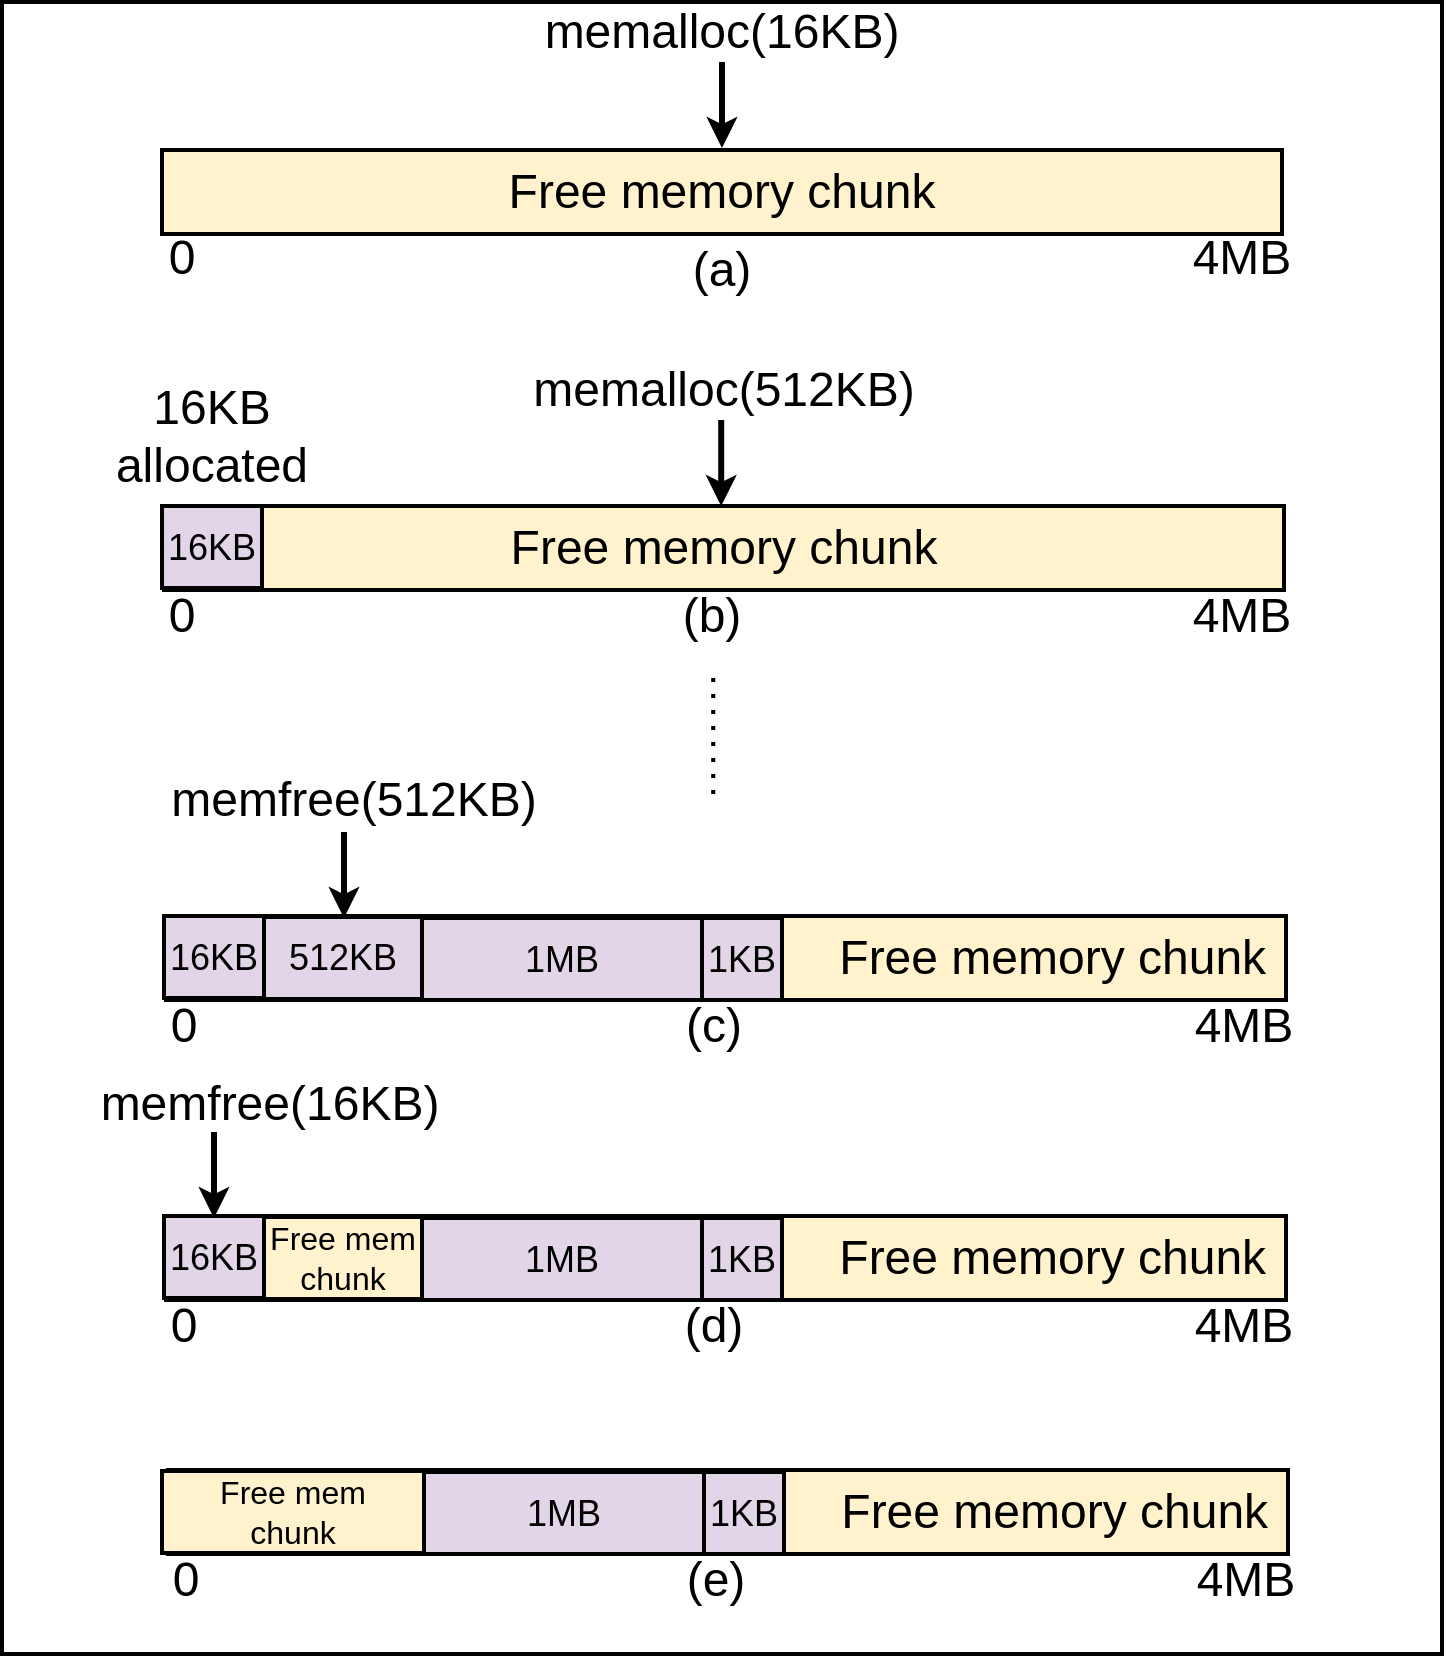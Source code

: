 <mxfile version="21.6.8" type="device">
  <diagram name="Page-1" id="aREK3ujJ28W4pkGUr15T">
    <mxGraphModel dx="1608" dy="935" grid="1" gridSize="10" guides="1" tooltips="1" connect="1" arrows="1" fold="1" page="1" pageScale="1" pageWidth="850" pageHeight="1100" math="0" shadow="0">
      <root>
        <mxCell id="0" />
        <mxCell id="1" parent="0" />
        <mxCell id="hyikX5WwgJSt7p9jt4j9-111" value="" style="rounded=0;whiteSpace=wrap;html=1;strokeWidth=2;fillColor=none;" vertex="1" parent="1">
          <mxGeometry x="40" y="14" width="720" height="826" as="geometry" />
        </mxCell>
        <mxCell id="hyikX5WwgJSt7p9jt4j9-76" value="&lt;font style=&quot;font-size: 24px;&quot;&gt;Free memory chunk&lt;br&gt;&lt;/font&gt;" style="rounded=0;whiteSpace=wrap;html=1;strokeWidth=2;fillColor=#fff2cc;strokeColor=default;" vertex="1" parent="1">
          <mxGeometry x="121" y="266" width="560" height="42" as="geometry" />
        </mxCell>
        <mxCell id="hyikX5WwgJSt7p9jt4j9-2" value="&lt;font style=&quot;font-size: 24px;&quot;&gt;Free memory chunk&lt;br&gt;&lt;/font&gt;" style="rounded=0;whiteSpace=wrap;html=1;strokeWidth=2;fillColor=#fff2cc;strokeColor=default;" vertex="1" parent="1">
          <mxGeometry x="120" y="88" width="560" height="42" as="geometry" />
        </mxCell>
        <mxCell id="hyikX5WwgJSt7p9jt4j9-3" value="&lt;font style=&quot;font-size: 24px;&quot;&gt;0&lt;/font&gt;" style="text;html=1;strokeColor=none;fillColor=none;align=center;verticalAlign=middle;whiteSpace=wrap;rounded=0;" vertex="1" parent="1">
          <mxGeometry x="100" y="127" width="60" height="30" as="geometry" />
        </mxCell>
        <mxCell id="hyikX5WwgJSt7p9jt4j9-5" value="&lt;font style=&quot;font-size: 24px;&quot;&gt;4MB&lt;/font&gt;" style="text;html=1;strokeColor=none;fillColor=none;align=center;verticalAlign=middle;whiteSpace=wrap;rounded=0;" vertex="1" parent="1">
          <mxGeometry x="630" y="127" width="60" height="30" as="geometry" />
        </mxCell>
        <mxCell id="hyikX5WwgJSt7p9jt4j9-9" value="" style="endArrow=classic;html=1;rounded=0;strokeWidth=3;" edge="1" parent="1">
          <mxGeometry width="50" height="50" relative="1" as="geometry">
            <mxPoint x="400" y="44" as="sourcePoint" />
            <mxPoint x="400" y="87" as="targetPoint" />
          </mxGeometry>
        </mxCell>
        <mxCell id="hyikX5WwgJSt7p9jt4j9-10" value="&lt;font style=&quot;font-size: 24px;&quot;&gt;memalloc(16KB)&lt;/font&gt;" style="text;html=1;strokeColor=none;fillColor=none;align=center;verticalAlign=middle;whiteSpace=wrap;rounded=0;" vertex="1" parent="1">
          <mxGeometry x="330" y="14" width="140" height="30" as="geometry" />
        </mxCell>
        <mxCell id="hyikX5WwgJSt7p9jt4j9-16" value="&lt;font style=&quot;font-size: 24px;&quot;&gt;0&lt;/font&gt;" style="text;html=1;strokeColor=none;fillColor=none;align=center;verticalAlign=middle;whiteSpace=wrap;rounded=0;" vertex="1" parent="1">
          <mxGeometry x="100" y="306" width="60" height="30" as="geometry" />
        </mxCell>
        <mxCell id="hyikX5WwgJSt7p9jt4j9-17" value="&lt;font style=&quot;font-size: 24px;&quot;&gt;4MB&lt;/font&gt;" style="text;html=1;strokeColor=none;fillColor=none;align=center;verticalAlign=middle;whiteSpace=wrap;rounded=0;" vertex="1" parent="1">
          <mxGeometry x="630" y="306" width="60" height="30" as="geometry" />
        </mxCell>
        <mxCell id="hyikX5WwgJSt7p9jt4j9-20" value="&lt;font style=&quot;font-size: 18px;&quot;&gt;16KB&lt;/font&gt;" style="rounded=0;whiteSpace=wrap;html=1;strokeWidth=2;fillColor=#e1d5e7;strokeColor=default;" vertex="1" parent="1">
          <mxGeometry x="120" y="266" width="50" height="41" as="geometry" />
        </mxCell>
        <mxCell id="hyikX5WwgJSt7p9jt4j9-21" value="&lt;font style=&quot;font-size: 24px;&quot;&gt;16KB allocated&lt;br&gt;&lt;/font&gt;" style="text;html=1;strokeColor=none;fillColor=none;align=center;verticalAlign=middle;whiteSpace=wrap;rounded=0;" vertex="1" parent="1">
          <mxGeometry x="75" y="216" width="140" height="30" as="geometry" />
        </mxCell>
        <mxCell id="hyikX5WwgJSt7p9jt4j9-24" value="&lt;font style=&quot;font-size: 24px;&quot;&gt;memalloc(512KB)&lt;/font&gt;" style="text;html=1;strokeColor=none;fillColor=none;align=center;verticalAlign=middle;whiteSpace=wrap;rounded=0;" vertex="1" parent="1">
          <mxGeometry x="331" y="193" width="140" height="30" as="geometry" />
        </mxCell>
        <mxCell id="hyikX5WwgJSt7p9jt4j9-63" value="&lt;font style=&quot;font-size: 24px;&quot;&gt;(a)&lt;/font&gt;" style="text;html=1;strokeColor=none;fillColor=none;align=center;verticalAlign=middle;whiteSpace=wrap;rounded=0;" vertex="1" parent="1">
          <mxGeometry x="370" y="133" width="60" height="30" as="geometry" />
        </mxCell>
        <mxCell id="hyikX5WwgJSt7p9jt4j9-64" value="&lt;font style=&quot;font-size: 24px;&quot;&gt;(b)&lt;/font&gt;" style="text;html=1;strokeColor=none;fillColor=none;align=center;verticalAlign=middle;whiteSpace=wrap;rounded=0;" vertex="1" parent="1">
          <mxGeometry x="365" y="306" width="60" height="30" as="geometry" />
        </mxCell>
        <mxCell id="hyikX5WwgJSt7p9jt4j9-69" value="" style="endArrow=classic;html=1;rounded=0;strokeWidth=3;" edge="1" parent="1">
          <mxGeometry width="50" height="50" relative="1" as="geometry">
            <mxPoint x="399.6" y="223" as="sourcePoint" />
            <mxPoint x="399.6" y="266" as="targetPoint" />
          </mxGeometry>
        </mxCell>
        <mxCell id="hyikX5WwgJSt7p9jt4j9-77" value="" style="endArrow=none;dashed=1;html=1;dashPattern=1 3;strokeWidth=2;rounded=0;" edge="1" parent="1">
          <mxGeometry width="50" height="50" relative="1" as="geometry">
            <mxPoint x="395.6" y="410" as="sourcePoint" />
            <mxPoint x="395.6" y="350" as="targetPoint" />
          </mxGeometry>
        </mxCell>
        <mxCell id="hyikX5WwgJSt7p9jt4j9-78" value="&lt;font style=&quot;font-size: 24px;&quot;&gt;&amp;nbsp;&amp;nbsp;&amp;nbsp;&amp;nbsp;&amp;nbsp;&amp;nbsp;&amp;nbsp;&amp;nbsp;&amp;nbsp;&amp;nbsp;&amp;nbsp;&amp;nbsp;&amp;nbsp;&amp;nbsp;&amp;nbsp;&amp;nbsp;&amp;nbsp;&amp;nbsp;&amp;nbsp;&amp;nbsp;&amp;nbsp;&amp;nbsp;&amp;nbsp;&amp;nbsp;&amp;nbsp;&amp;nbsp;&amp;nbsp;&amp;nbsp;&amp;nbsp;&amp;nbsp;&amp;nbsp;&amp;nbsp;&amp;nbsp;&amp;nbsp;&amp;nbsp;&amp;nbsp;&amp;nbsp;&amp;nbsp;&amp;nbsp;&amp;nbsp;&amp;nbsp;&amp;nbsp;&amp;nbsp;&amp;nbsp;&amp;nbsp;&amp;nbsp;&amp;nbsp;&amp;nbsp; Free memory chunk&lt;br&gt;&lt;/font&gt;" style="rounded=0;whiteSpace=wrap;html=1;strokeWidth=2;fillColor=#fff2cc;strokeColor=default;" vertex="1" parent="1">
          <mxGeometry x="122" y="471" width="560" height="42" as="geometry" />
        </mxCell>
        <mxCell id="hyikX5WwgJSt7p9jt4j9-79" value="&lt;font style=&quot;font-size: 24px;&quot;&gt;0&lt;/font&gt;" style="text;html=1;strokeColor=none;fillColor=none;align=center;verticalAlign=middle;whiteSpace=wrap;rounded=0;" vertex="1" parent="1">
          <mxGeometry x="101" y="511" width="60" height="30" as="geometry" />
        </mxCell>
        <mxCell id="hyikX5WwgJSt7p9jt4j9-80" value="&lt;font style=&quot;font-size: 24px;&quot;&gt;4MB&lt;/font&gt;" style="text;html=1;strokeColor=none;fillColor=none;align=center;verticalAlign=middle;whiteSpace=wrap;rounded=0;" vertex="1" parent="1">
          <mxGeometry x="631" y="511" width="60" height="30" as="geometry" />
        </mxCell>
        <mxCell id="hyikX5WwgJSt7p9jt4j9-81" value="&lt;font style=&quot;font-size: 18px;&quot;&gt;16KB&lt;/font&gt;" style="rounded=0;whiteSpace=wrap;html=1;strokeWidth=2;fillColor=#e1d5e7;strokeColor=default;" vertex="1" parent="1">
          <mxGeometry x="121" y="471" width="50" height="41" as="geometry" />
        </mxCell>
        <mxCell id="hyikX5WwgJSt7p9jt4j9-84" value="&lt;font style=&quot;font-size: 24px;&quot;&gt;(c)&lt;/font&gt;" style="text;html=1;strokeColor=none;fillColor=none;align=center;verticalAlign=middle;whiteSpace=wrap;rounded=0;" vertex="1" parent="1">
          <mxGeometry x="366" y="511" width="60" height="30" as="geometry" />
        </mxCell>
        <mxCell id="hyikX5WwgJSt7p9jt4j9-86" value="&lt;font style=&quot;font-size: 18px;&quot;&gt;512KB&lt;/font&gt;" style="rounded=0;whiteSpace=wrap;html=1;strokeWidth=2;fillColor=#e1d5e7;strokeColor=default;" vertex="1" parent="1">
          <mxGeometry x="171" y="471.5" width="79" height="41" as="geometry" />
        </mxCell>
        <mxCell id="hyikX5WwgJSt7p9jt4j9-87" value="&lt;font style=&quot;font-size: 18px;&quot;&gt;1MB&lt;/font&gt;" style="rounded=0;whiteSpace=wrap;html=1;strokeWidth=2;fillColor=#e1d5e7;strokeColor=default;" vertex="1" parent="1">
          <mxGeometry x="250" y="472" width="140" height="41" as="geometry" />
        </mxCell>
        <mxCell id="hyikX5WwgJSt7p9jt4j9-88" value="&lt;font style=&quot;font-size: 18px;&quot;&gt;1KB&lt;/font&gt;" style="rounded=0;whiteSpace=wrap;html=1;strokeWidth=2;fillColor=#e1d5e7;strokeColor=default;" vertex="1" parent="1">
          <mxGeometry x="390" y="472" width="40" height="41" as="geometry" />
        </mxCell>
        <mxCell id="hyikX5WwgJSt7p9jt4j9-89" value="&lt;font style=&quot;font-size: 24px;&quot;&gt;memfree(512KB)&lt;/font&gt;" style="text;html=1;strokeColor=none;fillColor=none;align=center;verticalAlign=middle;whiteSpace=wrap;rounded=0;" vertex="1" parent="1">
          <mxGeometry x="146" y="398" width="140" height="30" as="geometry" />
        </mxCell>
        <mxCell id="hyikX5WwgJSt7p9jt4j9-90" value="" style="endArrow=classic;html=1;rounded=0;strokeWidth=3;" edge="1" parent="1">
          <mxGeometry width="50" height="50" relative="1" as="geometry">
            <mxPoint x="211" y="429" as="sourcePoint" />
            <mxPoint x="211" y="472" as="targetPoint" />
          </mxGeometry>
        </mxCell>
        <mxCell id="hyikX5WwgJSt7p9jt4j9-91" value="&lt;font style=&quot;font-size: 24px;&quot;&gt;&amp;nbsp;&amp;nbsp;&amp;nbsp;&amp;nbsp;&amp;nbsp;&amp;nbsp;&amp;nbsp;&amp;nbsp;&amp;nbsp;&amp;nbsp;&amp;nbsp;&amp;nbsp;&amp;nbsp;&amp;nbsp;&amp;nbsp;&amp;nbsp;&amp;nbsp;&amp;nbsp;&amp;nbsp;&amp;nbsp;&amp;nbsp;&amp;nbsp;&amp;nbsp;&amp;nbsp;&amp;nbsp;&amp;nbsp;&amp;nbsp;&amp;nbsp;&amp;nbsp;&amp;nbsp;&amp;nbsp;&amp;nbsp;&amp;nbsp;&amp;nbsp;&amp;nbsp;&amp;nbsp;&amp;nbsp;&amp;nbsp;&amp;nbsp;&amp;nbsp;&amp;nbsp;&amp;nbsp;&amp;nbsp;&amp;nbsp;&amp;nbsp;&amp;nbsp;&amp;nbsp;&amp;nbsp; Free memory chunk&lt;br&gt;&lt;/font&gt;" style="rounded=0;whiteSpace=wrap;html=1;strokeWidth=2;fillColor=#fff2cc;strokeColor=default;" vertex="1" parent="1">
          <mxGeometry x="122" y="621" width="560" height="42" as="geometry" />
        </mxCell>
        <mxCell id="hyikX5WwgJSt7p9jt4j9-92" value="&lt;font style=&quot;font-size: 24px;&quot;&gt;0&lt;/font&gt;" style="text;html=1;strokeColor=none;fillColor=none;align=center;verticalAlign=middle;whiteSpace=wrap;rounded=0;" vertex="1" parent="1">
          <mxGeometry x="101" y="661" width="60" height="30" as="geometry" />
        </mxCell>
        <mxCell id="hyikX5WwgJSt7p9jt4j9-93" value="&lt;font style=&quot;font-size: 24px;&quot;&gt;4MB&lt;/font&gt;" style="text;html=1;strokeColor=none;fillColor=none;align=center;verticalAlign=middle;whiteSpace=wrap;rounded=0;" vertex="1" parent="1">
          <mxGeometry x="631" y="661" width="60" height="30" as="geometry" />
        </mxCell>
        <mxCell id="hyikX5WwgJSt7p9jt4j9-94" value="&lt;font style=&quot;font-size: 18px;&quot;&gt;16KB&lt;/font&gt;" style="rounded=0;whiteSpace=wrap;html=1;strokeWidth=2;fillColor=#e1d5e7;strokeColor=default;" vertex="1" parent="1">
          <mxGeometry x="121" y="621" width="50" height="41" as="geometry" />
        </mxCell>
        <mxCell id="hyikX5WwgJSt7p9jt4j9-95" value="&lt;font style=&quot;font-size: 24px;&quot;&gt;(d)&lt;/font&gt;" style="text;html=1;strokeColor=none;fillColor=none;align=center;verticalAlign=middle;whiteSpace=wrap;rounded=0;" vertex="1" parent="1">
          <mxGeometry x="366" y="661" width="60" height="30" as="geometry" />
        </mxCell>
        <mxCell id="hyikX5WwgJSt7p9jt4j9-96" value="&lt;div&gt;&lt;font style=&quot;font-size: 16px;&quot;&gt;&lt;font style=&quot;font-size: 16px;&quot;&gt;Free &lt;/font&gt;&lt;font style=&quot;font-size: 16px;&quot;&gt;mem&lt;/font&gt;&lt;/font&gt;&lt;/div&gt;&lt;div&gt;&lt;font size=&quot;3&quot;&gt;chunk&lt;br&gt;&lt;/font&gt;&lt;/div&gt;" style="rounded=0;whiteSpace=wrap;html=1;strokeWidth=2;fillColor=#fff2cc;strokeColor=default;" vertex="1" parent="1">
          <mxGeometry x="171" y="621.5" width="79" height="41" as="geometry" />
        </mxCell>
        <mxCell id="hyikX5WwgJSt7p9jt4j9-97" value="&lt;font style=&quot;font-size: 18px;&quot;&gt;1MB&lt;/font&gt;" style="rounded=0;whiteSpace=wrap;html=1;strokeWidth=2;fillColor=#e1d5e7;strokeColor=default;" vertex="1" parent="1">
          <mxGeometry x="250" y="622" width="140" height="41" as="geometry" />
        </mxCell>
        <mxCell id="hyikX5WwgJSt7p9jt4j9-98" value="&lt;font style=&quot;font-size: 18px;&quot;&gt;1KB&lt;/font&gt;" style="rounded=0;whiteSpace=wrap;html=1;strokeWidth=2;fillColor=#e1d5e7;strokeColor=default;" vertex="1" parent="1">
          <mxGeometry x="390" y="622" width="40" height="41" as="geometry" />
        </mxCell>
        <mxCell id="hyikX5WwgJSt7p9jt4j9-99" value="" style="endArrow=classic;html=1;rounded=0;strokeWidth=3;" edge="1" parent="1">
          <mxGeometry width="50" height="50" relative="1" as="geometry">
            <mxPoint x="146" y="579" as="sourcePoint" />
            <mxPoint x="146" y="622" as="targetPoint" />
          </mxGeometry>
        </mxCell>
        <mxCell id="hyikX5WwgJSt7p9jt4j9-100" value="&lt;font style=&quot;font-size: 24px;&quot;&gt;memfree(16KB)&lt;/font&gt;" style="text;html=1;strokeColor=none;fillColor=none;align=center;verticalAlign=middle;whiteSpace=wrap;rounded=0;" vertex="1" parent="1">
          <mxGeometry x="104" y="550" width="140" height="30" as="geometry" />
        </mxCell>
        <mxCell id="hyikX5WwgJSt7p9jt4j9-101" value="&lt;font style=&quot;font-size: 24px;&quot;&gt;&amp;nbsp;&amp;nbsp;&amp;nbsp;&amp;nbsp;&amp;nbsp;&amp;nbsp;&amp;nbsp;&amp;nbsp;&amp;nbsp;&amp;nbsp;&amp;nbsp;&amp;nbsp;&amp;nbsp;&amp;nbsp;&amp;nbsp;&amp;nbsp;&amp;nbsp;&amp;nbsp;&amp;nbsp;&amp;nbsp;&amp;nbsp;&amp;nbsp;&amp;nbsp;&amp;nbsp;&amp;nbsp;&amp;nbsp;&amp;nbsp;&amp;nbsp;&amp;nbsp;&amp;nbsp;&amp;nbsp;&amp;nbsp;&amp;nbsp;&amp;nbsp;&amp;nbsp;&amp;nbsp;&amp;nbsp;&amp;nbsp;&amp;nbsp;&amp;nbsp;&amp;nbsp;&amp;nbsp;&amp;nbsp;&amp;nbsp;&amp;nbsp;&amp;nbsp;&amp;nbsp;&amp;nbsp; Free memory chunk&lt;br&gt;&lt;/font&gt;" style="rounded=0;whiteSpace=wrap;html=1;strokeWidth=2;fillColor=#fff2cc;strokeColor=default;" vertex="1" parent="1">
          <mxGeometry x="123" y="748" width="560" height="42" as="geometry" />
        </mxCell>
        <mxCell id="hyikX5WwgJSt7p9jt4j9-102" value="&lt;font style=&quot;font-size: 24px;&quot;&gt;0&lt;/font&gt;" style="text;html=1;strokeColor=none;fillColor=none;align=center;verticalAlign=middle;whiteSpace=wrap;rounded=0;" vertex="1" parent="1">
          <mxGeometry x="102" y="788" width="60" height="30" as="geometry" />
        </mxCell>
        <mxCell id="hyikX5WwgJSt7p9jt4j9-103" value="&lt;font style=&quot;font-size: 24px;&quot;&gt;4MB&lt;/font&gt;" style="text;html=1;strokeColor=none;fillColor=none;align=center;verticalAlign=middle;whiteSpace=wrap;rounded=0;" vertex="1" parent="1">
          <mxGeometry x="632" y="788" width="60" height="30" as="geometry" />
        </mxCell>
        <mxCell id="hyikX5WwgJSt7p9jt4j9-105" value="&lt;font style=&quot;font-size: 24px;&quot;&gt;(e)&lt;/font&gt;" style="text;html=1;strokeColor=none;fillColor=none;align=center;verticalAlign=middle;whiteSpace=wrap;rounded=0;" vertex="1" parent="1">
          <mxGeometry x="367" y="788" width="60" height="30" as="geometry" />
        </mxCell>
        <mxCell id="hyikX5WwgJSt7p9jt4j9-106" value="&lt;div&gt;&lt;font style=&quot;font-size: 16px;&quot;&gt;Free mem&lt;/font&gt;&lt;/div&gt;&lt;div&gt;&lt;font size=&quot;3&quot;&gt;chunk&lt;br&gt;&lt;/font&gt;&lt;/div&gt;" style="rounded=0;whiteSpace=wrap;html=1;strokeWidth=2;fillColor=#fff2cc;strokeColor=default;" vertex="1" parent="1">
          <mxGeometry x="120" y="748.5" width="131" height="41" as="geometry" />
        </mxCell>
        <mxCell id="hyikX5WwgJSt7p9jt4j9-107" value="&lt;font style=&quot;font-size: 18px;&quot;&gt;1MB&lt;/font&gt;" style="rounded=0;whiteSpace=wrap;html=1;strokeWidth=2;fillColor=#e1d5e7;strokeColor=default;" vertex="1" parent="1">
          <mxGeometry x="251" y="749" width="140" height="41" as="geometry" />
        </mxCell>
        <mxCell id="hyikX5WwgJSt7p9jt4j9-108" value="&lt;font style=&quot;font-size: 18px;&quot;&gt;1KB&lt;/font&gt;" style="rounded=0;whiteSpace=wrap;html=1;strokeWidth=2;fillColor=#e1d5e7;strokeColor=default;" vertex="1" parent="1">
          <mxGeometry x="391" y="749" width="40" height="41" as="geometry" />
        </mxCell>
      </root>
    </mxGraphModel>
  </diagram>
</mxfile>
